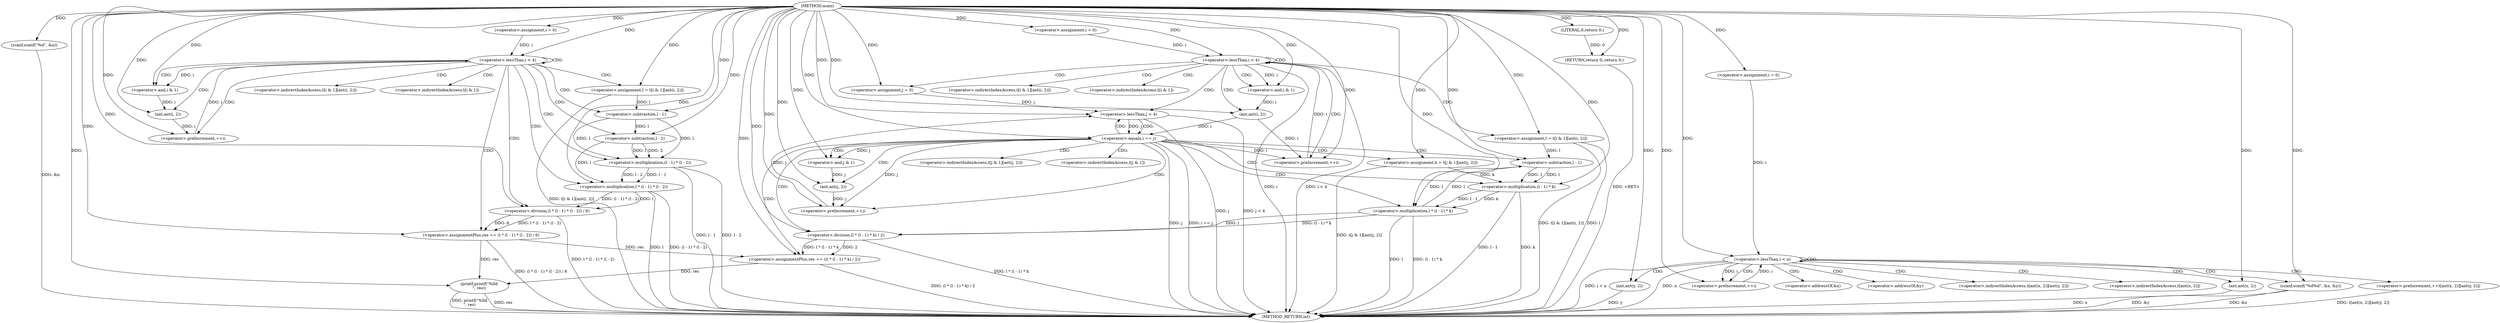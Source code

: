 digraph "main" {  
"1000117" [label = "(METHOD,main)" ]
"1000253" [label = "(METHOD_RETURN,int)" ]
"1000119" [label = "(scanf,scanf(\"%d\", &n))" ]
"1000248" [label = "(printf,printf(\"%lld\n\", res))" ]
"1000251" [label = "(RETURN,return 0;,return 0;)" ]
"1000125" [label = "(<operator>.assignment,i = 0)" ]
"1000128" [label = "(<operator>.lessThan,i < n)" ]
"1000131" [label = "(<operator>.preIncrement,++i)" ]
"1000152" [label = "(<operator>.assignment,i = 0)" ]
"1000155" [label = "(<operator>.lessThan,i < 4)" ]
"1000158" [label = "(<operator>.preIncrement,++i)" ]
"1000188" [label = "(<operator>.assignment,i = 0)" ]
"1000191" [label = "(<operator>.lessThan,i < 4)" ]
"1000194" [label = "(<operator>.preIncrement,++i)" ]
"1000252" [label = "(LITERAL,0,return 0;)" ]
"1000134" [label = "(scanf,scanf(\"%d%d\", &x, &y))" ]
"1000140" [label = "(<operator>.preIncrement,++t[ant(x, 2)][ant(y, 2)])" ]
"1000162" [label = "(<operator>.assignment,l = t[i & 1][ant(i, 2)])" ]
"1000173" [label = "(<operator>.assignmentPlus,res += (l * (l - 1) * (l - 2)) / 6)" ]
"1000198" [label = "(<operator>.assignment,l = t[i & 1][ant(i, 2)])" ]
"1000211" [label = "(<operator>.assignment,j = 0)" ]
"1000214" [label = "(<operator>.lessThan,j < 4)" ]
"1000217" [label = "(<operator>.preIncrement,++j)" ]
"1000175" [label = "(<operator>.division,(l * (l - 1) * (l - 2)) / 6)" ]
"1000226" [label = "(<operator>.assignment,k = t[j & 1][ant(j, 2)])" ]
"1000237" [label = "(<operator>.assignmentPlus,res += ((l * (l - 1) * k) / 2))" ]
"1000147" [label = "(ant,ant(y, 2))" ]
"1000170" [label = "(ant,ant(i, 2))" ]
"1000176" [label = "(<operator>.multiplication,l * (l - 1) * (l - 2))" ]
"1000206" [label = "(ant,ant(i, 2))" ]
"1000221" [label = "(<operator>.equals,i == j)" ]
"1000144" [label = "(ant,ant(x, 2))" ]
"1000167" [label = "(<operator>.and,i & 1)" ]
"1000178" [label = "(<operator>.multiplication,(l - 1) * (l - 2))" ]
"1000203" [label = "(<operator>.and,i & 1)" ]
"1000239" [label = "(<operator>.division,(l * (l - 1) * k) / 2)" ]
"1000179" [label = "(<operator>.subtraction,l - 1)" ]
"1000182" [label = "(<operator>.subtraction,l - 2)" ]
"1000234" [label = "(ant,ant(j, 2))" ]
"1000240" [label = "(<operator>.multiplication,l * (l - 1) * k)" ]
"1000231" [label = "(<operator>.and,j & 1)" ]
"1000242" [label = "(<operator>.multiplication,(l - 1) * k)" ]
"1000243" [label = "(<operator>.subtraction,l - 1)" ]
"1000136" [label = "(<operator>.addressOf,&x)" ]
"1000138" [label = "(<operator>.addressOf,&y)" ]
"1000141" [label = "(<operator>.indirectIndexAccess,t[ant(x, 2)][ant(y, 2)])" ]
"1000164" [label = "(<operator>.indirectIndexAccess,t[i & 1][ant(i, 2)])" ]
"1000200" [label = "(<operator>.indirectIndexAccess,t[i & 1][ant(i, 2)])" ]
"1000142" [label = "(<operator>.indirectIndexAccess,t[ant(x, 2)])" ]
"1000165" [label = "(<operator>.indirectIndexAccess,t[i & 1])" ]
"1000201" [label = "(<operator>.indirectIndexAccess,t[i & 1])" ]
"1000228" [label = "(<operator>.indirectIndexAccess,t[j & 1][ant(j, 2)])" ]
"1000229" [label = "(<operator>.indirectIndexAccess,t[j & 1])" ]
  "1000119" -> "1000253"  [ label = "DDG: &n"] 
  "1000128" -> "1000253"  [ label = "DDG: n"] 
  "1000128" -> "1000253"  [ label = "DDG: i < n"] 
  "1000191" -> "1000253"  [ label = "DDG: i"] 
  "1000191" -> "1000253"  [ label = "DDG: i < 4"] 
  "1000248" -> "1000253"  [ label = "DDG: res"] 
  "1000248" -> "1000253"  [ label = "DDG: printf(\"%lld\n\", res)"] 
  "1000198" -> "1000253"  [ label = "DDG: l"] 
  "1000198" -> "1000253"  [ label = "DDG: t[i & 1][ant(i, 2)]"] 
  "1000214" -> "1000253"  [ label = "DDG: j"] 
  "1000214" -> "1000253"  [ label = "DDG: j < 4"] 
  "1000221" -> "1000253"  [ label = "DDG: j"] 
  "1000221" -> "1000253"  [ label = "DDG: i == j"] 
  "1000226" -> "1000253"  [ label = "DDG: t[j & 1][ant(j, 2)]"] 
  "1000240" -> "1000253"  [ label = "DDG: l"] 
  "1000242" -> "1000253"  [ label = "DDG: l - 1"] 
  "1000242" -> "1000253"  [ label = "DDG: k"] 
  "1000240" -> "1000253"  [ label = "DDG: (l - 1) * k"] 
  "1000239" -> "1000253"  [ label = "DDG: l * (l - 1) * k"] 
  "1000237" -> "1000253"  [ label = "DDG: (l * (l - 1) * k) / 2"] 
  "1000162" -> "1000253"  [ label = "DDG: t[i & 1][ant(i, 2)]"] 
  "1000176" -> "1000253"  [ label = "DDG: l"] 
  "1000178" -> "1000253"  [ label = "DDG: l - 1"] 
  "1000178" -> "1000253"  [ label = "DDG: l - 2"] 
  "1000176" -> "1000253"  [ label = "DDG: (l - 1) * (l - 2)"] 
  "1000175" -> "1000253"  [ label = "DDG: l * (l - 1) * (l - 2)"] 
  "1000173" -> "1000253"  [ label = "DDG: (l * (l - 1) * (l - 2)) / 6"] 
  "1000134" -> "1000253"  [ label = "DDG: &x"] 
  "1000134" -> "1000253"  [ label = "DDG: &y"] 
  "1000144" -> "1000253"  [ label = "DDG: x"] 
  "1000147" -> "1000253"  [ label = "DDG: y"] 
  "1000140" -> "1000253"  [ label = "DDG: t[ant(x, 2)][ant(y, 2)]"] 
  "1000251" -> "1000253"  [ label = "DDG: <RET>"] 
  "1000117" -> "1000119"  [ label = "DDG: "] 
  "1000252" -> "1000251"  [ label = "DDG: 0"] 
  "1000117" -> "1000251"  [ label = "DDG: "] 
  "1000117" -> "1000125"  [ label = "DDG: "] 
  "1000117" -> "1000152"  [ label = "DDG: "] 
  "1000117" -> "1000188"  [ label = "DDG: "] 
  "1000117" -> "1000248"  [ label = "DDG: "] 
  "1000237" -> "1000248"  [ label = "DDG: res"] 
  "1000173" -> "1000248"  [ label = "DDG: res"] 
  "1000117" -> "1000252"  [ label = "DDG: "] 
  "1000125" -> "1000128"  [ label = "DDG: i"] 
  "1000131" -> "1000128"  [ label = "DDG: i"] 
  "1000117" -> "1000128"  [ label = "DDG: "] 
  "1000128" -> "1000131"  [ label = "DDG: i"] 
  "1000117" -> "1000131"  [ label = "DDG: "] 
  "1000117" -> "1000134"  [ label = "DDG: "] 
  "1000152" -> "1000155"  [ label = "DDG: i"] 
  "1000158" -> "1000155"  [ label = "DDG: i"] 
  "1000117" -> "1000155"  [ label = "DDG: "] 
  "1000170" -> "1000158"  [ label = "DDG: i"] 
  "1000117" -> "1000158"  [ label = "DDG: "] 
  "1000175" -> "1000173"  [ label = "DDG: l * (l - 1) * (l - 2)"] 
  "1000175" -> "1000173"  [ label = "DDG: 6"] 
  "1000188" -> "1000191"  [ label = "DDG: i"] 
  "1000194" -> "1000191"  [ label = "DDG: i"] 
  "1000117" -> "1000191"  [ label = "DDG: "] 
  "1000206" -> "1000194"  [ label = "DDG: i"] 
  "1000221" -> "1000194"  [ label = "DDG: i"] 
  "1000117" -> "1000194"  [ label = "DDG: "] 
  "1000117" -> "1000162"  [ label = "DDG: "] 
  "1000117" -> "1000173"  [ label = "DDG: "] 
  "1000117" -> "1000198"  [ label = "DDG: "] 
  "1000117" -> "1000211"  [ label = "DDG: "] 
  "1000176" -> "1000175"  [ label = "DDG: (l - 1) * (l - 2)"] 
  "1000176" -> "1000175"  [ label = "DDG: l"] 
  "1000117" -> "1000175"  [ label = "DDG: "] 
  "1000211" -> "1000214"  [ label = "DDG: j"] 
  "1000217" -> "1000214"  [ label = "DDG: j"] 
  "1000117" -> "1000214"  [ label = "DDG: "] 
  "1000221" -> "1000217"  [ label = "DDG: j"] 
  "1000234" -> "1000217"  [ label = "DDG: j"] 
  "1000117" -> "1000217"  [ label = "DDG: "] 
  "1000239" -> "1000237"  [ label = "DDG: 2"] 
  "1000239" -> "1000237"  [ label = "DDG: l * (l - 1) * k"] 
  "1000117" -> "1000147"  [ label = "DDG: "] 
  "1000167" -> "1000170"  [ label = "DDG: i"] 
  "1000117" -> "1000170"  [ label = "DDG: "] 
  "1000182" -> "1000176"  [ label = "DDG: l"] 
  "1000117" -> "1000176"  [ label = "DDG: "] 
  "1000178" -> "1000176"  [ label = "DDG: l - 1"] 
  "1000178" -> "1000176"  [ label = "DDG: l - 2"] 
  "1000203" -> "1000206"  [ label = "DDG: i"] 
  "1000117" -> "1000206"  [ label = "DDG: "] 
  "1000117" -> "1000226"  [ label = "DDG: "] 
  "1000173" -> "1000237"  [ label = "DDG: res"] 
  "1000117" -> "1000237"  [ label = "DDG: "] 
  "1000117" -> "1000144"  [ label = "DDG: "] 
  "1000155" -> "1000167"  [ label = "DDG: i"] 
  "1000117" -> "1000167"  [ label = "DDG: "] 
  "1000179" -> "1000178"  [ label = "DDG: l"] 
  "1000179" -> "1000178"  [ label = "DDG: 1"] 
  "1000182" -> "1000178"  [ label = "DDG: l"] 
  "1000182" -> "1000178"  [ label = "DDG: 2"] 
  "1000191" -> "1000203"  [ label = "DDG: i"] 
  "1000117" -> "1000203"  [ label = "DDG: "] 
  "1000206" -> "1000221"  [ label = "DDG: i"] 
  "1000117" -> "1000221"  [ label = "DDG: "] 
  "1000214" -> "1000221"  [ label = "DDG: j"] 
  "1000240" -> "1000239"  [ label = "DDG: (l - 1) * k"] 
  "1000240" -> "1000239"  [ label = "DDG: l"] 
  "1000117" -> "1000239"  [ label = "DDG: "] 
  "1000162" -> "1000179"  [ label = "DDG: l"] 
  "1000117" -> "1000179"  [ label = "DDG: "] 
  "1000179" -> "1000182"  [ label = "DDG: l"] 
  "1000117" -> "1000182"  [ label = "DDG: "] 
  "1000231" -> "1000234"  [ label = "DDG: j"] 
  "1000117" -> "1000234"  [ label = "DDG: "] 
  "1000243" -> "1000240"  [ label = "DDG: l"] 
  "1000117" -> "1000240"  [ label = "DDG: "] 
  "1000242" -> "1000240"  [ label = "DDG: l - 1"] 
  "1000242" -> "1000240"  [ label = "DDG: k"] 
  "1000221" -> "1000231"  [ label = "DDG: j"] 
  "1000117" -> "1000231"  [ label = "DDG: "] 
  "1000243" -> "1000242"  [ label = "DDG: 1"] 
  "1000243" -> "1000242"  [ label = "DDG: l"] 
  "1000226" -> "1000242"  [ label = "DDG: k"] 
  "1000117" -> "1000242"  [ label = "DDG: "] 
  "1000198" -> "1000243"  [ label = "DDG: l"] 
  "1000240" -> "1000243"  [ label = "DDG: l"] 
  "1000117" -> "1000243"  [ label = "DDG: "] 
  "1000128" -> "1000142"  [ label = "CDG: "] 
  "1000128" -> "1000128"  [ label = "CDG: "] 
  "1000128" -> "1000141"  [ label = "CDG: "] 
  "1000128" -> "1000144"  [ label = "CDG: "] 
  "1000128" -> "1000138"  [ label = "CDG: "] 
  "1000128" -> "1000136"  [ label = "CDG: "] 
  "1000128" -> "1000131"  [ label = "CDG: "] 
  "1000128" -> "1000147"  [ label = "CDG: "] 
  "1000128" -> "1000140"  [ label = "CDG: "] 
  "1000128" -> "1000134"  [ label = "CDG: "] 
  "1000155" -> "1000164"  [ label = "CDG: "] 
  "1000155" -> "1000182"  [ label = "CDG: "] 
  "1000155" -> "1000165"  [ label = "CDG: "] 
  "1000155" -> "1000167"  [ label = "CDG: "] 
  "1000155" -> "1000175"  [ label = "CDG: "] 
  "1000155" -> "1000179"  [ label = "CDG: "] 
  "1000155" -> "1000176"  [ label = "CDG: "] 
  "1000155" -> "1000178"  [ label = "CDG: "] 
  "1000155" -> "1000173"  [ label = "CDG: "] 
  "1000155" -> "1000158"  [ label = "CDG: "] 
  "1000155" -> "1000155"  [ label = "CDG: "] 
  "1000155" -> "1000170"  [ label = "CDG: "] 
  "1000155" -> "1000162"  [ label = "CDG: "] 
  "1000191" -> "1000200"  [ label = "CDG: "] 
  "1000191" -> "1000211"  [ label = "CDG: "] 
  "1000191" -> "1000191"  [ label = "CDG: "] 
  "1000191" -> "1000206"  [ label = "CDG: "] 
  "1000191" -> "1000214"  [ label = "CDG: "] 
  "1000191" -> "1000201"  [ label = "CDG: "] 
  "1000191" -> "1000194"  [ label = "CDG: "] 
  "1000191" -> "1000198"  [ label = "CDG: "] 
  "1000191" -> "1000203"  [ label = "CDG: "] 
  "1000214" -> "1000221"  [ label = "CDG: "] 
  "1000221" -> "1000243"  [ label = "CDG: "] 
  "1000221" -> "1000242"  [ label = "CDG: "] 
  "1000221" -> "1000214"  [ label = "CDG: "] 
  "1000221" -> "1000240"  [ label = "CDG: "] 
  "1000221" -> "1000217"  [ label = "CDG: "] 
  "1000221" -> "1000226"  [ label = "CDG: "] 
  "1000221" -> "1000239"  [ label = "CDG: "] 
  "1000221" -> "1000229"  [ label = "CDG: "] 
  "1000221" -> "1000234"  [ label = "CDG: "] 
  "1000221" -> "1000237"  [ label = "CDG: "] 
  "1000221" -> "1000231"  [ label = "CDG: "] 
  "1000221" -> "1000228"  [ label = "CDG: "] 
}
